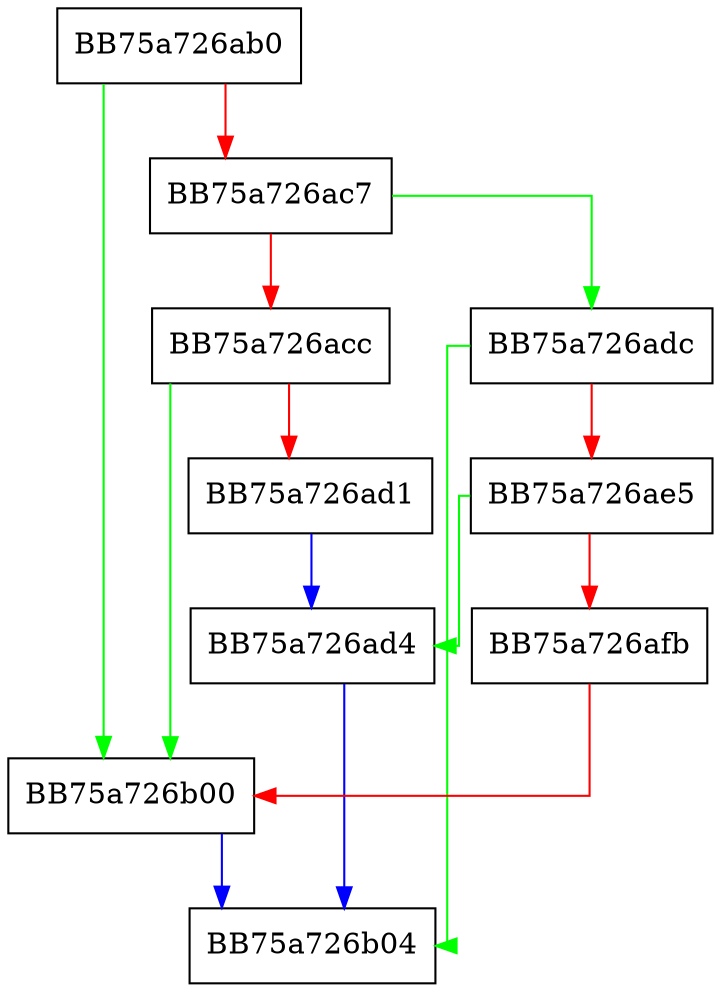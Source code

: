 digraph AdjustTargetRegion {
  node [shape="box"];
  graph [splines=ortho];
  BB75a726ab0 -> BB75a726b00 [color="green"];
  BB75a726ab0 -> BB75a726ac7 [color="red"];
  BB75a726ac7 -> BB75a726adc [color="green"];
  BB75a726ac7 -> BB75a726acc [color="red"];
  BB75a726acc -> BB75a726b00 [color="green"];
  BB75a726acc -> BB75a726ad1 [color="red"];
  BB75a726ad1 -> BB75a726ad4 [color="blue"];
  BB75a726ad4 -> BB75a726b04 [color="blue"];
  BB75a726adc -> BB75a726b04 [color="green"];
  BB75a726adc -> BB75a726ae5 [color="red"];
  BB75a726ae5 -> BB75a726ad4 [color="green"];
  BB75a726ae5 -> BB75a726afb [color="red"];
  BB75a726afb -> BB75a726b00 [color="red"];
  BB75a726b00 -> BB75a726b04 [color="blue"];
}